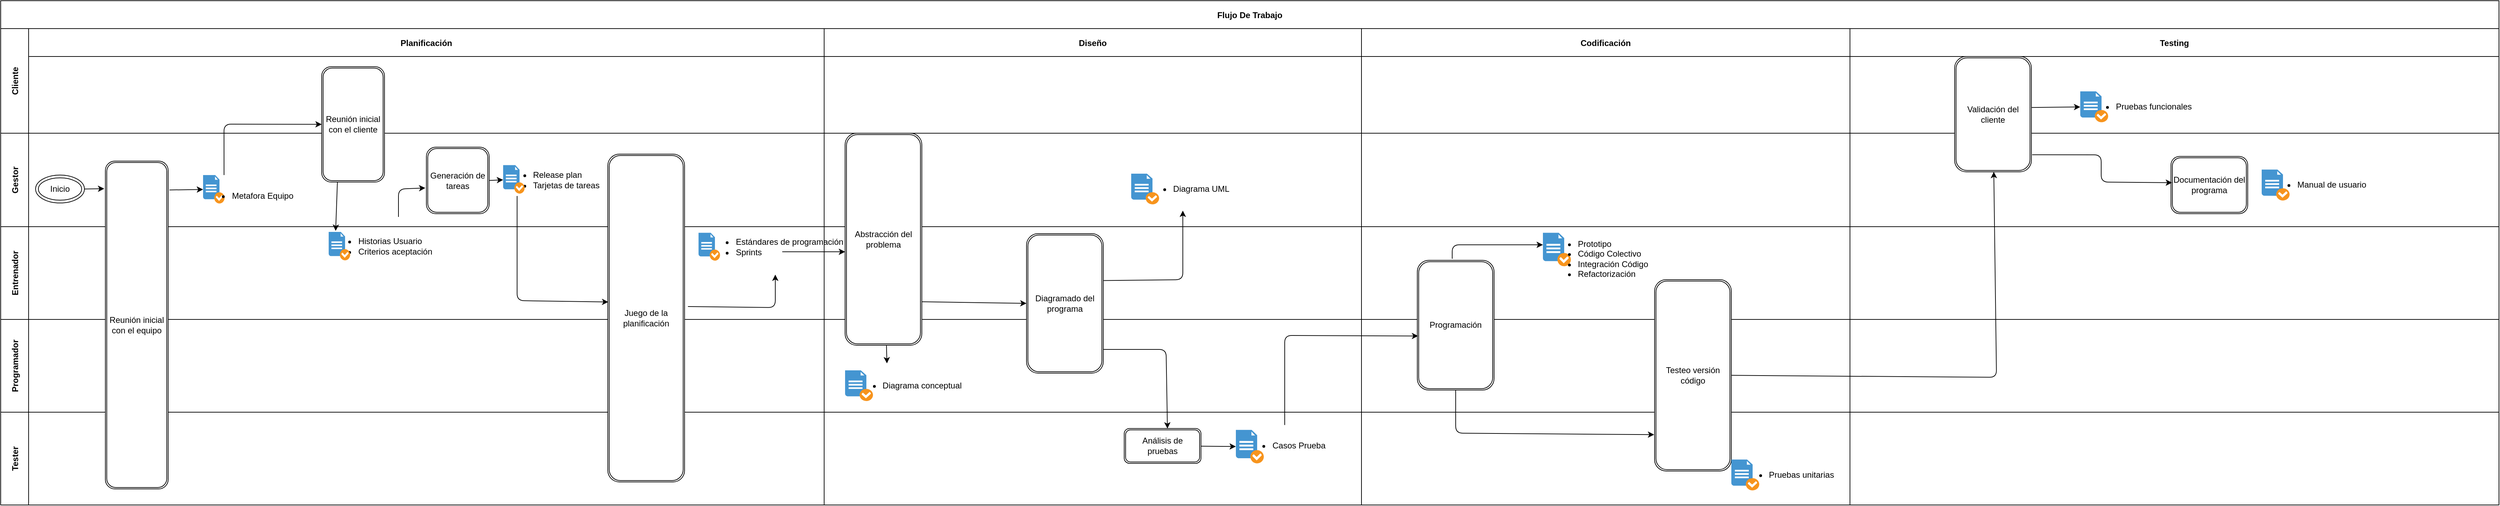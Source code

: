 <mxfile>
    <diagram id="Hp4dVfdLVx2DITK1ITba" name="Página-1">
        <mxGraphModel dx="2191" dy="2431" grid="1" gridSize="10" guides="1" tooltips="1" connect="1" arrows="1" fold="1" page="1" pageScale="1" pageWidth="827" pageHeight="1169" math="0" shadow="0">
            <root>
                <mxCell id="0"/>
                <mxCell id="1" parent="0"/>
                <mxCell id="2" value="Flujo De Trabajo" style="shape=table;childLayout=tableLayout;startSize=40;collapsible=0;recursiveResize=0;expand=0;fontStyle=1;" parent="1" vertex="1">
                    <mxGeometry x="560" y="-120" width="3580" height="723" as="geometry"/>
                </mxCell>
                <mxCell id="3" value="Cliente" style="shape=tableRow;horizontal=0;startSize=40;swimlaneHead=0;swimlaneBody=0;top=0;left=0;bottom=0;right=0;dropTarget=0;fillColor=none;collapsible=0;recursiveResize=0;expand=0;fontStyle=1;" parent="2" vertex="1">
                    <mxGeometry y="40" width="3580" height="150" as="geometry"/>
                </mxCell>
                <mxCell id="15" value="Planificación" style="swimlane;swimlaneHead=0;swimlaneBody=0;fontStyle=0;connectable=0;fillColor=none;startSize=40;collapsible=0;recursiveResize=0;expand=0;fontStyle=1;" parent="3" vertex="1">
                    <mxGeometry x="40" width="1140" height="150" as="geometry">
                        <mxRectangle width="1140" height="150" as="alternateBounds"/>
                    </mxGeometry>
                </mxCell>
                <mxCell id="59" value="Reunión inicial con el cliente" style="shape=ext;double=1;rounded=1;whiteSpace=wrap;html=1;" parent="15" vertex="1">
                    <mxGeometry x="420" y="54.6" width="90" height="165.4" as="geometry"/>
                </mxCell>
                <mxCell id="4" value="Diseño" style="swimlane;swimlaneHead=0;swimlaneBody=0;fontStyle=0;connectable=0;fillColor=none;startSize=40;collapsible=0;recursiveResize=0;expand=0;fontStyle=1;" parent="3" vertex="1">
                    <mxGeometry x="1180" width="770" height="150" as="geometry">
                        <mxRectangle width="770" height="150" as="alternateBounds"/>
                    </mxGeometry>
                </mxCell>
                <mxCell id="5" value="Codificación" style="swimlane;swimlaneHead=0;swimlaneBody=0;fontStyle=0;connectable=0;fillColor=none;startSize=40;collapsible=0;recursiveResize=0;expand=0;fontStyle=1;" parent="3" vertex="1">
                    <mxGeometry x="1950" width="700" height="150" as="geometry">
                        <mxRectangle width="700" height="150" as="alternateBounds"/>
                    </mxGeometry>
                </mxCell>
                <mxCell id="6" value="Testing" style="swimlane;swimlaneHead=0;swimlaneBody=0;fontStyle=0;connectable=0;fillColor=none;startSize=40;collapsible=0;recursiveResize=0;expand=0;fontStyle=1;" parent="3" vertex="1">
                    <mxGeometry x="2650" width="930" height="150" as="geometry">
                        <mxRectangle width="930" height="150" as="alternateBounds"/>
                    </mxGeometry>
                </mxCell>
                <mxCell id="179" value="&lt;div style=&quot;text-align: justify;&quot;&gt;&lt;ul&gt;&lt;li&gt;&lt;span style=&quot;background-color: initial;&quot;&gt;Pruebas funcionales&lt;/span&gt;&lt;br&gt;&lt;/li&gt;&lt;/ul&gt;&lt;/div&gt;" style="text;html=1;align=center;verticalAlign=middle;resizable=0;points=[];autosize=1;strokeColor=none;fillColor=none;" parent="6" vertex="1">
                    <mxGeometry x="330" y="82.15" width="170" height="60" as="geometry"/>
                </mxCell>
                <mxCell id="203" value="" style="shadow=0;dashed=0;html=1;strokeColor=none;fillColor=#4495D1;labelPosition=center;verticalLabelPosition=bottom;verticalAlign=top;align=center;outlineConnect=0;shape=mxgraph.veeam.checked_doc;" parent="6" vertex="1">
                    <mxGeometry x="330" y="90.0" width="40" height="44.3" as="geometry"/>
                </mxCell>
                <mxCell id="7" value="Gestor" style="shape=tableRow;horizontal=0;startSize=40;swimlaneHead=0;swimlaneBody=0;top=0;left=0;bottom=0;right=0;dropTarget=0;fillColor=none;collapsible=0;recursiveResize=0;expand=0;fontStyle=1;" parent="2" vertex="1">
                    <mxGeometry y="190" width="3580" height="134" as="geometry"/>
                </mxCell>
                <mxCell id="16" style="swimlane;swimlaneHead=0;swimlaneBody=0;fontStyle=0;connectable=0;fillColor=none;startSize=0;collapsible=0;recursiveResize=0;expand=0;fontStyle=1;" parent="7" vertex="1">
                    <mxGeometry x="40" width="1140" height="134" as="geometry">
                        <mxRectangle width="1140" height="134" as="alternateBounds"/>
                    </mxGeometry>
                </mxCell>
                <mxCell id="31" value="Inicio" style="ellipse;shape=doubleEllipse;whiteSpace=wrap;html=1;" parent="16" vertex="1">
                    <mxGeometry x="10" y="60" width="70" height="40" as="geometry"/>
                </mxCell>
                <mxCell id="43" value="" style="shadow=0;dashed=0;html=1;strokeColor=none;fillColor=#4495D1;labelPosition=center;verticalLabelPosition=bottom;verticalAlign=top;align=center;outlineConnect=0;shape=mxgraph.veeam.checked_doc;" parent="16" vertex="1">
                    <mxGeometry x="250" y="60" width="30.8" height="40.8" as="geometry"/>
                </mxCell>
                <mxCell id="45" value="&lt;div style=&quot;text-align: justify;&quot;&gt;&lt;ul&gt;&lt;li&gt;Metafora Equipo&lt;/li&gt;&lt;/ul&gt;&lt;/div&gt;" style="text;html=1;align=center;verticalAlign=middle;resizable=0;points=[];autosize=1;strokeColor=none;fillColor=none;" parent="16" vertex="1">
                    <mxGeometry x="240" y="60" width="150" height="60" as="geometry"/>
                </mxCell>
                <mxCell id="236" style="edgeStyle=none;html=1;exitX=1;exitY=0.5;exitDx=0;exitDy=0;" parent="16" source="224" target="227" edge="1">
                    <mxGeometry relative="1" as="geometry"/>
                </mxCell>
                <mxCell id="224" value="Generación de tareas" style="shape=ext;double=1;rounded=1;whiteSpace=wrap;html=1;" parent="16" vertex="1">
                    <mxGeometry x="570" y="20" width="90" height="95.4" as="geometry"/>
                </mxCell>
                <mxCell id="226" value="&lt;div style=&quot;text-align: justify;&quot;&gt;&lt;ul&gt;&lt;li&gt;Release plan&lt;/li&gt;&lt;li&gt;Tarjetas de tareas&lt;/li&gt;&lt;/ul&gt;&lt;/div&gt;" style="text;html=1;align=center;verticalAlign=middle;resizable=0;points=[];autosize=1;strokeColor=none;fillColor=none;" parent="16" vertex="1">
                    <mxGeometry x="670" y="27.0" width="160" height="80" as="geometry"/>
                </mxCell>
                <mxCell id="227" value="" style="shadow=0;dashed=0;html=1;strokeColor=none;fillColor=#4495D1;labelPosition=center;verticalLabelPosition=bottom;verticalAlign=top;align=center;outlineConnect=0;shape=mxgraph.veeam.checked_doc;" parent="16" vertex="1">
                    <mxGeometry x="680" y="45.8" width="30.8" height="40.8" as="geometry"/>
                </mxCell>
                <mxCell id="8" value="" style="swimlane;swimlaneHead=0;swimlaneBody=0;fontStyle=0;connectable=0;fillColor=none;startSize=0;collapsible=0;recursiveResize=0;expand=0;fontStyle=1;" parent="7" vertex="1">
                    <mxGeometry x="1180" width="770" height="134" as="geometry">
                        <mxRectangle width="770" height="134" as="alternateBounds"/>
                    </mxGeometry>
                </mxCell>
                <mxCell id="85" value="" style="shadow=0;dashed=0;html=1;strokeColor=none;fillColor=#4495D1;labelPosition=center;verticalLabelPosition=bottom;verticalAlign=top;align=center;outlineConnect=0;shape=mxgraph.veeam.checked_doc;" parent="8" vertex="1">
                    <mxGeometry x="440" y="58.0" width="40" height="44" as="geometry"/>
                </mxCell>
                <mxCell id="86" value="&lt;div style=&quot;text-align: justify;&quot;&gt;&lt;ul&gt;&lt;li&gt;Diagrama UML&lt;/li&gt;&lt;/ul&gt;&lt;/div&gt;" style="text;html=1;align=center;verticalAlign=middle;resizable=0;points=[];autosize=1;strokeColor=none;fillColor=none;" parent="8" vertex="1">
                    <mxGeometry x="450" y="50.0" width="140" height="60" as="geometry"/>
                </mxCell>
                <mxCell id="9" value="" style="swimlane;swimlaneHead=0;swimlaneBody=0;fontStyle=0;connectable=0;fillColor=none;startSize=0;collapsible=0;recursiveResize=0;expand=0;fontStyle=1;" parent="7" vertex="1">
                    <mxGeometry x="1950" width="700" height="134" as="geometry">
                        <mxRectangle width="700" height="134" as="alternateBounds"/>
                    </mxGeometry>
                </mxCell>
                <mxCell id="10" value="" style="swimlane;swimlaneHead=0;swimlaneBody=0;fontStyle=0;connectable=0;fillColor=none;startSize=0;collapsible=0;recursiveResize=0;expand=0;fontStyle=1;" parent="7" vertex="1">
                    <mxGeometry x="2650" width="930" height="134" as="geometry">
                        <mxRectangle width="930" height="134" as="alternateBounds"/>
                    </mxGeometry>
                </mxCell>
                <mxCell id="232" value="Documentación del programa" style="shape=ext;double=1;rounded=1;whiteSpace=wrap;html=1;" parent="10" vertex="1">
                    <mxGeometry x="460" y="33.2" width="110" height="82.2" as="geometry"/>
                </mxCell>
                <mxCell id="233" value="&lt;div style=&quot;text-align: justify;&quot;&gt;&lt;ul&gt;&lt;li&gt;&lt;span style=&quot;background-color: initial;&quot;&gt;Manual de usuario&lt;/span&gt;&lt;br&gt;&lt;/li&gt;&lt;/ul&gt;&lt;/div&gt;" style="text;html=1;align=center;verticalAlign=middle;resizable=0;points=[];autosize=1;strokeColor=none;fillColor=none;" parent="10" vertex="1">
                    <mxGeometry x="590" y="44.3" width="160" height="60" as="geometry"/>
                </mxCell>
                <mxCell id="234" value="" style="shadow=0;dashed=0;html=1;strokeColor=none;fillColor=#4495D1;labelPosition=center;verticalLabelPosition=bottom;verticalAlign=top;align=center;outlineConnect=0;shape=mxgraph.veeam.checked_doc;" parent="10" vertex="1">
                    <mxGeometry x="590" y="52.15" width="40" height="44.3" as="geometry"/>
                </mxCell>
                <mxCell id="113" value="Validación del cliente" style="shape=ext;double=1;rounded=1;whiteSpace=wrap;html=1;" parent="10" vertex="1">
                    <mxGeometry x="150" y="-110" width="110" height="165.4" as="geometry"/>
                </mxCell>
                <mxCell id="239" style="edgeStyle=none;html=1;exitX=1.01;exitY=0.852;exitDx=0;exitDy=0;exitPerimeter=0;entryX=0.014;entryY=0.459;entryDx=0;entryDy=0;entryPerimeter=0;" parent="10" source="113" target="232" edge="1">
                    <mxGeometry relative="1" as="geometry">
                        <mxPoint x="360" y="80" as="targetPoint"/>
                        <Array as="points">
                            <mxPoint x="360" y="31"/>
                            <mxPoint x="360" y="70"/>
                        </Array>
                    </mxGeometry>
                </mxCell>
                <mxCell id="11" value="Entrenador" style="shape=tableRow;horizontal=0;startSize=40;swimlaneHead=0;swimlaneBody=0;top=0;left=0;bottom=0;right=0;dropTarget=0;fillColor=none;collapsible=0;recursiveResize=0;expand=0;fontStyle=1;" parent="2" vertex="1">
                    <mxGeometry y="324" width="3580" height="133" as="geometry"/>
                </mxCell>
                <mxCell id="17" style="swimlane;swimlaneHead=0;swimlaneBody=0;fontStyle=0;connectable=0;fillColor=none;startSize=0;collapsible=0;recursiveResize=0;expand=0;fontStyle=1;" parent="11" vertex="1">
                    <mxGeometry x="40" width="1140" height="133" as="geometry">
                        <mxRectangle width="1140" height="133" as="alternateBounds"/>
                    </mxGeometry>
                </mxCell>
                <mxCell id="68" value="&lt;div style=&quot;text-align: justify;&quot;&gt;&lt;ul&gt;&lt;li&gt;Estándares de programación&lt;/li&gt;&lt;li&gt;Sprints&lt;/li&gt;&lt;/ul&gt;&lt;/div&gt;" style="text;html=1;align=center;verticalAlign=middle;resizable=0;points=[];autosize=1;strokeColor=none;fillColor=none;" parent="17" vertex="1">
                    <mxGeometry x="960" y="-11.3" width="220" height="80" as="geometry"/>
                </mxCell>
                <mxCell id="67" value="" style="shadow=0;dashed=0;html=1;strokeColor=none;fillColor=#4495D1;labelPosition=center;verticalLabelPosition=bottom;verticalAlign=top;align=center;outlineConnect=0;shape=mxgraph.veeam.checked_doc;" parent="17" vertex="1">
                    <mxGeometry x="960" y="8.7" width="30.8" height="40" as="geometry"/>
                </mxCell>
                <mxCell id="38" value="Reunión inicial con el equipo" style="shape=ext;double=1;rounded=1;whiteSpace=wrap;html=1;" parent="17" vertex="1">
                    <mxGeometry x="110" y="-94" width="90" height="470" as="geometry"/>
                </mxCell>
                <mxCell id="61" value="&lt;div style=&quot;text-align: justify;&quot;&gt;&lt;ul&gt;&lt;li&gt;Historias Usuario&lt;/li&gt;&lt;li&gt;Criterios aceptación&lt;/li&gt;&lt;/ul&gt;&lt;/div&gt;" style="text;html=1;align=center;verticalAlign=middle;resizable=0;points=[];autosize=1;strokeColor=none;fillColor=none;" parent="17" vertex="1">
                    <mxGeometry x="420" y="-11.7" width="170" height="80" as="geometry"/>
                </mxCell>
                <mxCell id="60" value="" style="shadow=0;dashed=0;html=1;strokeColor=none;fillColor=#4495D1;labelPosition=center;verticalLabelPosition=bottom;verticalAlign=top;align=center;outlineConnect=0;shape=mxgraph.veeam.checked_doc;" parent="17" vertex="1">
                    <mxGeometry x="430" y="7.5" width="30.8" height="40.8" as="geometry"/>
                </mxCell>
                <mxCell id="235" style="edgeStyle=none;html=1;exitX=1.044;exitY=0.465;exitDx=0;exitDy=0;exitPerimeter=0;" parent="17" source="64" target="68" edge="1">
                    <mxGeometry relative="1" as="geometry">
                        <Array as="points">
                            <mxPoint x="1070" y="116"/>
                        </Array>
                    </mxGeometry>
                </mxCell>
                <mxCell id="64" value="Juego de la planificación" style="shape=ext;double=1;rounded=1;whiteSpace=wrap;html=1;" parent="17" vertex="1">
                    <mxGeometry x="830" y="-104" width="110" height="470" as="geometry"/>
                </mxCell>
                <mxCell id="12" value="" style="swimlane;swimlaneHead=0;swimlaneBody=0;fontStyle=0;connectable=0;fillColor=none;startSize=0;collapsible=0;recursiveResize=0;expand=0;fontStyle=1;" parent="11" vertex="1">
                    <mxGeometry x="1180" width="770" height="133" as="geometry">
                        <mxRectangle width="770" height="133" as="alternateBounds"/>
                    </mxGeometry>
                </mxCell>
                <mxCell id="70" value="Diagramado del programa" style="shape=ext;double=1;rounded=1;whiteSpace=wrap;html=1;" parent="12" vertex="1">
                    <mxGeometry x="290" y="10" width="110" height="200" as="geometry"/>
                </mxCell>
                <mxCell id="210" style="edgeStyle=none;html=1;entryX=0;entryY=0.5;entryDx=0;entryDy=0;exitX=0.997;exitY=0.795;exitDx=0;exitDy=0;exitPerimeter=0;" parent="12" source="207" target="70" edge="1">
                    <mxGeometry relative="1" as="geometry">
                        <mxPoint x="180" y="66.5" as="targetPoint"/>
                    </mxGeometry>
                </mxCell>
                <mxCell id="207" value="Abstracción del problema" style="shape=ext;double=1;rounded=1;whiteSpace=wrap;html=1;" parent="12" vertex="1">
                    <mxGeometry x="30" y="-134" width="110" height="304" as="geometry"/>
                </mxCell>
                <mxCell id="13" value="" style="swimlane;swimlaneHead=0;swimlaneBody=0;fontStyle=0;connectable=0;fillColor=none;startSize=0;collapsible=0;recursiveResize=0;expand=0;fontStyle=1;" parent="11" vertex="1">
                    <mxGeometry x="1950" width="700" height="133" as="geometry">
                        <mxRectangle width="700" height="133" as="alternateBounds"/>
                    </mxGeometry>
                </mxCell>
                <mxCell id="97" value="" style="shadow=0;dashed=0;html=1;strokeColor=none;fillColor=#4495D1;labelPosition=center;verticalLabelPosition=bottom;verticalAlign=top;align=center;outlineConnect=0;shape=mxgraph.veeam.checked_doc;" parent="13" vertex="1">
                    <mxGeometry x="260" y="8.7" width="40" height="48" as="geometry"/>
                </mxCell>
                <mxCell id="98" value="&lt;div style=&quot;text-align: justify;&quot;&gt;&lt;ul&gt;&lt;li&gt;Prototipo&amp;nbsp;&lt;/li&gt;&lt;li&gt;Código Colectivo&lt;/li&gt;&lt;li&gt;Integración Código&lt;/li&gt;&lt;li&gt;Refactorización&lt;/li&gt;&lt;/ul&gt;&lt;/div&gt;" style="text;html=1;align=center;verticalAlign=middle;resizable=0;points=[];autosize=1;strokeColor=none;fillColor=none;" parent="13" vertex="1">
                    <mxGeometry x="260" y="-14" width="160" height="120" as="geometry"/>
                </mxCell>
                <mxCell id="14" value="" style="swimlane;swimlaneHead=0;swimlaneBody=0;fontStyle=0;connectable=0;fillColor=none;startSize=0;collapsible=0;recursiveResize=0;expand=0;fontStyle=1;" parent="11" vertex="1">
                    <mxGeometry x="2650" width="930" height="133" as="geometry">
                        <mxRectangle width="930" height="133" as="alternateBounds"/>
                    </mxGeometry>
                </mxCell>
                <mxCell id="192" style="edgeStyle=none;html=1;" parent="11" edge="1">
                    <mxGeometry relative="1" as="geometry">
                        <mxPoint x="1210" y="36" as="targetPoint"/>
                        <mxPoint x="1120" y="36" as="sourcePoint"/>
                    </mxGeometry>
                </mxCell>
                <mxCell id="18" value="Programador" style="shape=tableRow;horizontal=0;startSize=40;swimlaneHead=0;swimlaneBody=0;top=0;left=0;bottom=0;right=0;dropTarget=0;fillColor=none;collapsible=0;recursiveResize=0;expand=0;fontStyle=1;" parent="2" vertex="1">
                    <mxGeometry y="457" width="3580" height="133" as="geometry"/>
                </mxCell>
                <mxCell id="19" style="swimlane;swimlaneHead=0;swimlaneBody=0;fontStyle=0;connectable=0;fillColor=none;startSize=0;collapsible=0;recursiveResize=0;expand=0;fontStyle=1;" parent="18" vertex="1">
                    <mxGeometry x="40" width="1140" height="133" as="geometry">
                        <mxRectangle width="1140" height="133" as="alternateBounds"/>
                    </mxGeometry>
                </mxCell>
                <mxCell id="20" style="swimlane;swimlaneHead=0;swimlaneBody=0;fontStyle=0;connectable=0;fillColor=none;startSize=0;collapsible=0;recursiveResize=0;expand=0;fontStyle=1;" parent="18" vertex="1">
                    <mxGeometry x="1180" width="770" height="133" as="geometry">
                        <mxRectangle width="770" height="133" as="alternateBounds"/>
                    </mxGeometry>
                </mxCell>
                <mxCell id="208" value="" style="shadow=0;dashed=0;html=1;strokeColor=none;fillColor=#4495D1;labelPosition=center;verticalLabelPosition=bottom;verticalAlign=top;align=center;outlineConnect=0;shape=mxgraph.veeam.checked_doc;" parent="20" vertex="1">
                    <mxGeometry x="30" y="73" width="40" height="44" as="geometry"/>
                </mxCell>
                <mxCell id="209" value="&lt;div style=&quot;text-align: justify;&quot;&gt;&lt;ul&gt;&lt;li&gt;Diagrama conceptual&lt;/li&gt;&lt;/ul&gt;&lt;/div&gt;" style="text;html=1;align=center;verticalAlign=middle;resizable=0;points=[];autosize=1;strokeColor=none;fillColor=none;" parent="20" vertex="1">
                    <mxGeometry x="30" y="65" width="180" height="60" as="geometry"/>
                </mxCell>
                <mxCell id="21" style="swimlane;swimlaneHead=0;swimlaneBody=0;fontStyle=0;connectable=0;fillColor=none;startSize=0;collapsible=0;recursiveResize=0;expand=0;fontStyle=1;" parent="18" vertex="1">
                    <mxGeometry x="1950" width="700" height="133" as="geometry">
                        <mxRectangle width="700" height="133" as="alternateBounds"/>
                    </mxGeometry>
                </mxCell>
                <mxCell id="95" value="Programación" style="shape=ext;double=1;rounded=1;whiteSpace=wrap;html=1;" parent="21" vertex="1">
                    <mxGeometry x="80" y="-84.7" width="110" height="186" as="geometry"/>
                </mxCell>
                <mxCell id="22" style="swimlane;swimlaneHead=0;swimlaneBody=0;fontStyle=0;connectable=0;fillColor=none;startSize=0;collapsible=0;recursiveResize=0;expand=0;fontStyle=1;" parent="18" vertex="1">
                    <mxGeometry x="2650" width="930" height="133" as="geometry">
                        <mxRectangle width="930" height="133" as="alternateBounds"/>
                    </mxGeometry>
                </mxCell>
                <mxCell id="190" style="edgeStyle=none;html=1;entryX=0.563;entryY=0.002;entryDx=0;entryDy=0;entryPerimeter=0;" parent="2" target="90" edge="1">
                    <mxGeometry relative="1" as="geometry">
                        <mxPoint x="1580" y="500" as="sourcePoint"/>
                        <Array as="points">
                            <mxPoint x="1670" y="500"/>
                        </Array>
                    </mxGeometry>
                </mxCell>
                <mxCell id="87" style="edgeStyle=none;html=1;strokeColor=default;strokeWidth=1;endArrow=classic;endFill=1;exitX=1.005;exitY=0.336;exitDx=0;exitDy=0;exitPerimeter=0;entryX=0.457;entryY=1.017;entryDx=0;entryDy=0;entryPerimeter=0;" parent="2" source="70" target="86" edge="1">
                    <mxGeometry relative="1" as="geometry">
                        <mxPoint x="1690" y="397" as="targetPoint"/>
                        <Array as="points">
                            <mxPoint x="1694" y="400"/>
                        </Array>
                    </mxGeometry>
                </mxCell>
                <mxCell id="23" value="Tester" style="shape=tableRow;horizontal=0;startSize=40;swimlaneHead=0;swimlaneBody=0;top=0;left=0;bottom=0;right=0;dropTarget=0;fillColor=none;collapsible=0;recursiveResize=0;expand=0;fontStyle=1;" parent="2" vertex="1">
                    <mxGeometry y="590" width="3580" height="133" as="geometry"/>
                </mxCell>
                <mxCell id="24" style="swimlane;swimlaneHead=0;swimlaneBody=0;fontStyle=0;connectable=0;fillColor=none;startSize=0;collapsible=0;recursiveResize=0;expand=0;fontStyle=1;" parent="23" vertex="1">
                    <mxGeometry x="40" width="1140" height="133" as="geometry">
                        <mxRectangle width="1140" height="133" as="alternateBounds"/>
                    </mxGeometry>
                </mxCell>
                <mxCell id="25" style="swimlane;swimlaneHead=0;swimlaneBody=0;fontStyle=0;connectable=0;fillColor=none;startSize=0;collapsible=0;recursiveResize=0;expand=0;fontStyle=1;" parent="23" vertex="1">
                    <mxGeometry x="1180" width="770" height="133" as="geometry">
                        <mxRectangle width="770" height="133" as="alternateBounds"/>
                    </mxGeometry>
                </mxCell>
                <mxCell id="90" value="Análisis de pruebas" style="shape=ext;double=1;rounded=1;whiteSpace=wrap;html=1;" parent="25" vertex="1">
                    <mxGeometry x="430" y="23.35" width="110" height="50" as="geometry"/>
                </mxCell>
                <mxCell id="189" value="&lt;div style=&quot;text-align: justify;&quot;&gt;&lt;ul&gt;&lt;li&gt;Casos Prueba&lt;/li&gt;&lt;/ul&gt;&lt;/div&gt;" style="text;html=1;align=center;verticalAlign=middle;resizable=0;points=[];autosize=1;strokeColor=none;fillColor=none;" parent="25" vertex="1">
                    <mxGeometry x="590" y="18.35" width="140" height="60" as="geometry"/>
                </mxCell>
                <mxCell id="92" value="" style="shadow=0;dashed=0;html=1;strokeColor=none;fillColor=#4495D1;labelPosition=center;verticalLabelPosition=bottom;verticalAlign=top;align=center;outlineConnect=0;shape=mxgraph.veeam.checked_doc;" parent="25" vertex="1">
                    <mxGeometry x="590" y="25.35" width="40" height="48" as="geometry"/>
                </mxCell>
                <mxCell id="94" style="edgeStyle=none;html=1;strokeColor=default;strokeWidth=1;endArrow=classic;endFill=1;" parent="25" source="90" target="92" edge="1">
                    <mxGeometry relative="1" as="geometry"/>
                </mxCell>
                <mxCell id="26" style="swimlane;swimlaneHead=0;swimlaneBody=0;fontStyle=0;connectable=0;fillColor=none;startSize=0;collapsible=0;recursiveResize=0;expand=0;fontStyle=1;" parent="23" vertex="1">
                    <mxGeometry x="1950" width="700" height="133" as="geometry">
                        <mxRectangle width="700" height="133" as="alternateBounds"/>
                    </mxGeometry>
                </mxCell>
                <mxCell id="101" value="Testeo versión código" style="shape=ext;double=1;rounded=1;whiteSpace=wrap;html=1;" parent="26" vertex="1">
                    <mxGeometry x="420" y="-190" width="110" height="274.35" as="geometry"/>
                </mxCell>
                <mxCell id="204" value="&lt;div style=&quot;text-align: justify;&quot;&gt;&lt;ul&gt;&lt;li&gt;Pruebas unitarias&lt;/li&gt;&lt;/ul&gt;&lt;/div&gt;" style="text;html=1;align=center;verticalAlign=middle;resizable=0;points=[];autosize=1;strokeColor=none;fillColor=none;" parent="26" vertex="1">
                    <mxGeometry x="530" y="60.0" width="160" height="60" as="geometry"/>
                </mxCell>
                <mxCell id="205" value="" style="shadow=0;dashed=0;html=1;strokeColor=none;fillColor=#4495D1;labelPosition=center;verticalLabelPosition=bottom;verticalAlign=top;align=center;outlineConnect=0;shape=mxgraph.veeam.checked_doc;" parent="26" vertex="1">
                    <mxGeometry x="530" y="67.85" width="40" height="44.3" as="geometry"/>
                </mxCell>
                <mxCell id="27" style="swimlane;swimlaneHead=0;swimlaneBody=0;fontStyle=0;connectable=0;fillColor=none;startSize=0;collapsible=0;recursiveResize=0;expand=0;fontStyle=1;" parent="23" vertex="1">
                    <mxGeometry x="2650" width="930" height="133" as="geometry">
                        <mxRectangle width="930" height="133" as="alternateBounds"/>
                    </mxGeometry>
                </mxCell>
                <mxCell id="39" style="edgeStyle=none;html=1;exitX=1;exitY=0.5;exitDx=0;exitDy=0;entryX=-0.018;entryY=0.084;entryDx=0;entryDy=0;entryPerimeter=0;" parent="2" source="31" target="38" edge="1">
                    <mxGeometry relative="1" as="geometry">
                        <mxPoint x="150" y="391" as="targetPoint"/>
                    </mxGeometry>
                </mxCell>
                <mxCell id="62" style="edgeStyle=none;html=1;entryX=0;entryY=0.5;entryDx=0;entryDy=0;strokeColor=default;strokeWidth=1;endArrow=classic;endFill=1;exitX=0.267;exitY=0;exitDx=0;exitDy=0;exitPerimeter=0;" parent="2" source="45" target="59" edge="1">
                    <mxGeometry relative="1" as="geometry">
                        <mxPoint x="310" y="140" as="sourcePoint"/>
                        <Array as="points">
                            <mxPoint x="320" y="177"/>
                        </Array>
                    </mxGeometry>
                </mxCell>
                <mxCell id="100" style="edgeStyle=none;html=1;strokeColor=default;strokeWidth=1;endArrow=classic;endFill=1;entryX=0.011;entryY=0.583;entryDx=0;entryDy=0;entryPerimeter=0;" parent="2" source="189" target="95" edge="1">
                    <mxGeometry relative="1" as="geometry">
                        <Array as="points">
                            <mxPoint x="1840" y="480"/>
                        </Array>
                        <mxPoint x="1860" y="530" as="targetPoint"/>
                    </mxGeometry>
                </mxCell>
                <mxCell id="202" style="edgeStyle=none;html=1;exitX=1;exitY=0.5;exitDx=0;exitDy=0;" parent="2" source="101" target="113" edge="1">
                    <mxGeometry relative="1" as="geometry">
                        <mxPoint x="2510" y="523.5" as="targetPoint"/>
                        <mxPoint x="2480" y="540" as="sourcePoint"/>
                        <Array as="points">
                            <mxPoint x="2860" y="540"/>
                        </Array>
                    </mxGeometry>
                </mxCell>
                <mxCell id="44" style="edgeStyle=none;html=1;endArrow=classic;endFill=1;exitX=1.02;exitY=0.088;exitDx=0;exitDy=0;exitPerimeter=0;" parent="2" source="38" target="43" edge="1">
                    <mxGeometry relative="1" as="geometry">
                        <mxPoint x="290" y="350" as="targetPoint"/>
                    </mxGeometry>
                </mxCell>
                <mxCell id="84" style="edgeStyle=none;html=1;entryX=0.006;entryY=0.451;entryDx=0;entryDy=0;entryPerimeter=0;strokeColor=default;strokeWidth=1;endArrow=classic;endFill=1;" parent="2" target="64" edge="1">
                    <mxGeometry relative="1" as="geometry">
                        <Array as="points">
                            <mxPoint x="740" y="430"/>
                        </Array>
                        <mxPoint x="740" y="280" as="sourcePoint"/>
                    </mxGeometry>
                </mxCell>
                <mxCell id="99" style="edgeStyle=none;html=1;strokeColor=default;strokeWidth=1;endArrow=classic;endFill=1;" parent="2" edge="1">
                    <mxGeometry relative="1" as="geometry">
                        <mxPoint x="2080" y="370" as="sourcePoint"/>
                        <mxPoint x="2210" y="350" as="targetPoint"/>
                        <Array as="points">
                            <mxPoint x="2080" y="350"/>
                        </Array>
                    </mxGeometry>
                </mxCell>
                <mxCell id="211" style="edgeStyle=none;html=1;" parent="2" source="207" edge="1">
                    <mxGeometry relative="1" as="geometry">
                        <mxPoint x="1270" y="520" as="targetPoint"/>
                    </mxGeometry>
                </mxCell>
                <mxCell id="63" style="edgeStyle=none;html=1;strokeColor=default;strokeWidth=1;endArrow=classic;endFill=1;exitX=0.25;exitY=1;exitDx=0;exitDy=0;" parent="2" source="59" edge="1">
                    <mxGeometry relative="1" as="geometry">
                        <mxPoint x="480" y="330" as="targetPoint"/>
                    </mxGeometry>
                </mxCell>
                <mxCell id="225" style="edgeStyle=none;html=1;entryX=-0.017;entryY=0.613;entryDx=0;entryDy=0;entryPerimeter=0;" parent="2" target="224" edge="1">
                    <mxGeometry relative="1" as="geometry">
                        <mxPoint x="570" y="310" as="sourcePoint"/>
                        <Array as="points">
                            <mxPoint x="570" y="270"/>
                        </Array>
                    </mxGeometry>
                </mxCell>
                <mxCell id="238" style="edgeStyle=none;html=1;exitX=0.5;exitY=1;exitDx=0;exitDy=0;entryX=-0.005;entryY=0.81;entryDx=0;entryDy=0;entryPerimeter=0;" parent="2" source="95" target="101" edge="1">
                    <mxGeometry relative="1" as="geometry">
                        <Array as="points">
                            <mxPoint x="2085" y="620"/>
                        </Array>
                    </mxGeometry>
                </mxCell>
                <mxCell id="180" style="edgeStyle=none;html=1;strokeColor=default;strokeWidth=1;startArrow=none;startFill=0;endArrow=classic;endFill=1;exitX=1.002;exitY=0.442;exitDx=0;exitDy=0;exitPerimeter=0;" parent="2" source="113" target="203" edge="1">
                    <mxGeometry relative="1" as="geometry">
                        <mxPoint x="2830" y="140" as="targetPoint"/>
                    </mxGeometry>
                </mxCell>
            </root>
        </mxGraphModel>
    </diagram>
</mxfile>